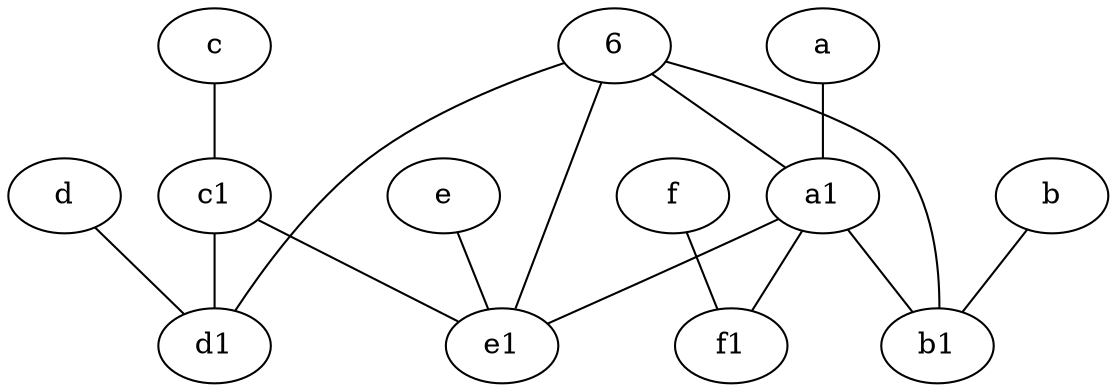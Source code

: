 graph {
	c [pos="4.5,2!"]
	f1 [pos="3,8!"]
	d [pos="2,5!"]
	f [pos="3,9!"]
	a [pos="8,2!"]
	b1 [pos="9,4!"]
	e1 [pos="7,7!"]
	d1 [pos="3,5!"]
	a1 [pos="8,3!"]
	c1 [pos="4.5,3!"]
	b [pos="10,4!"]
	6
	e [pos="7,9!"]
	e -- e1
	6 -- b1
	a1 -- e1
	a1 -- b1
	f -- f1
	b -- b1
	c1 -- e1
	c1 -- d1
	6 -- a1
	c -- c1
	a1 -- f1
	a -- a1
	d -- d1
	6 -- e1
	6 -- d1
}
